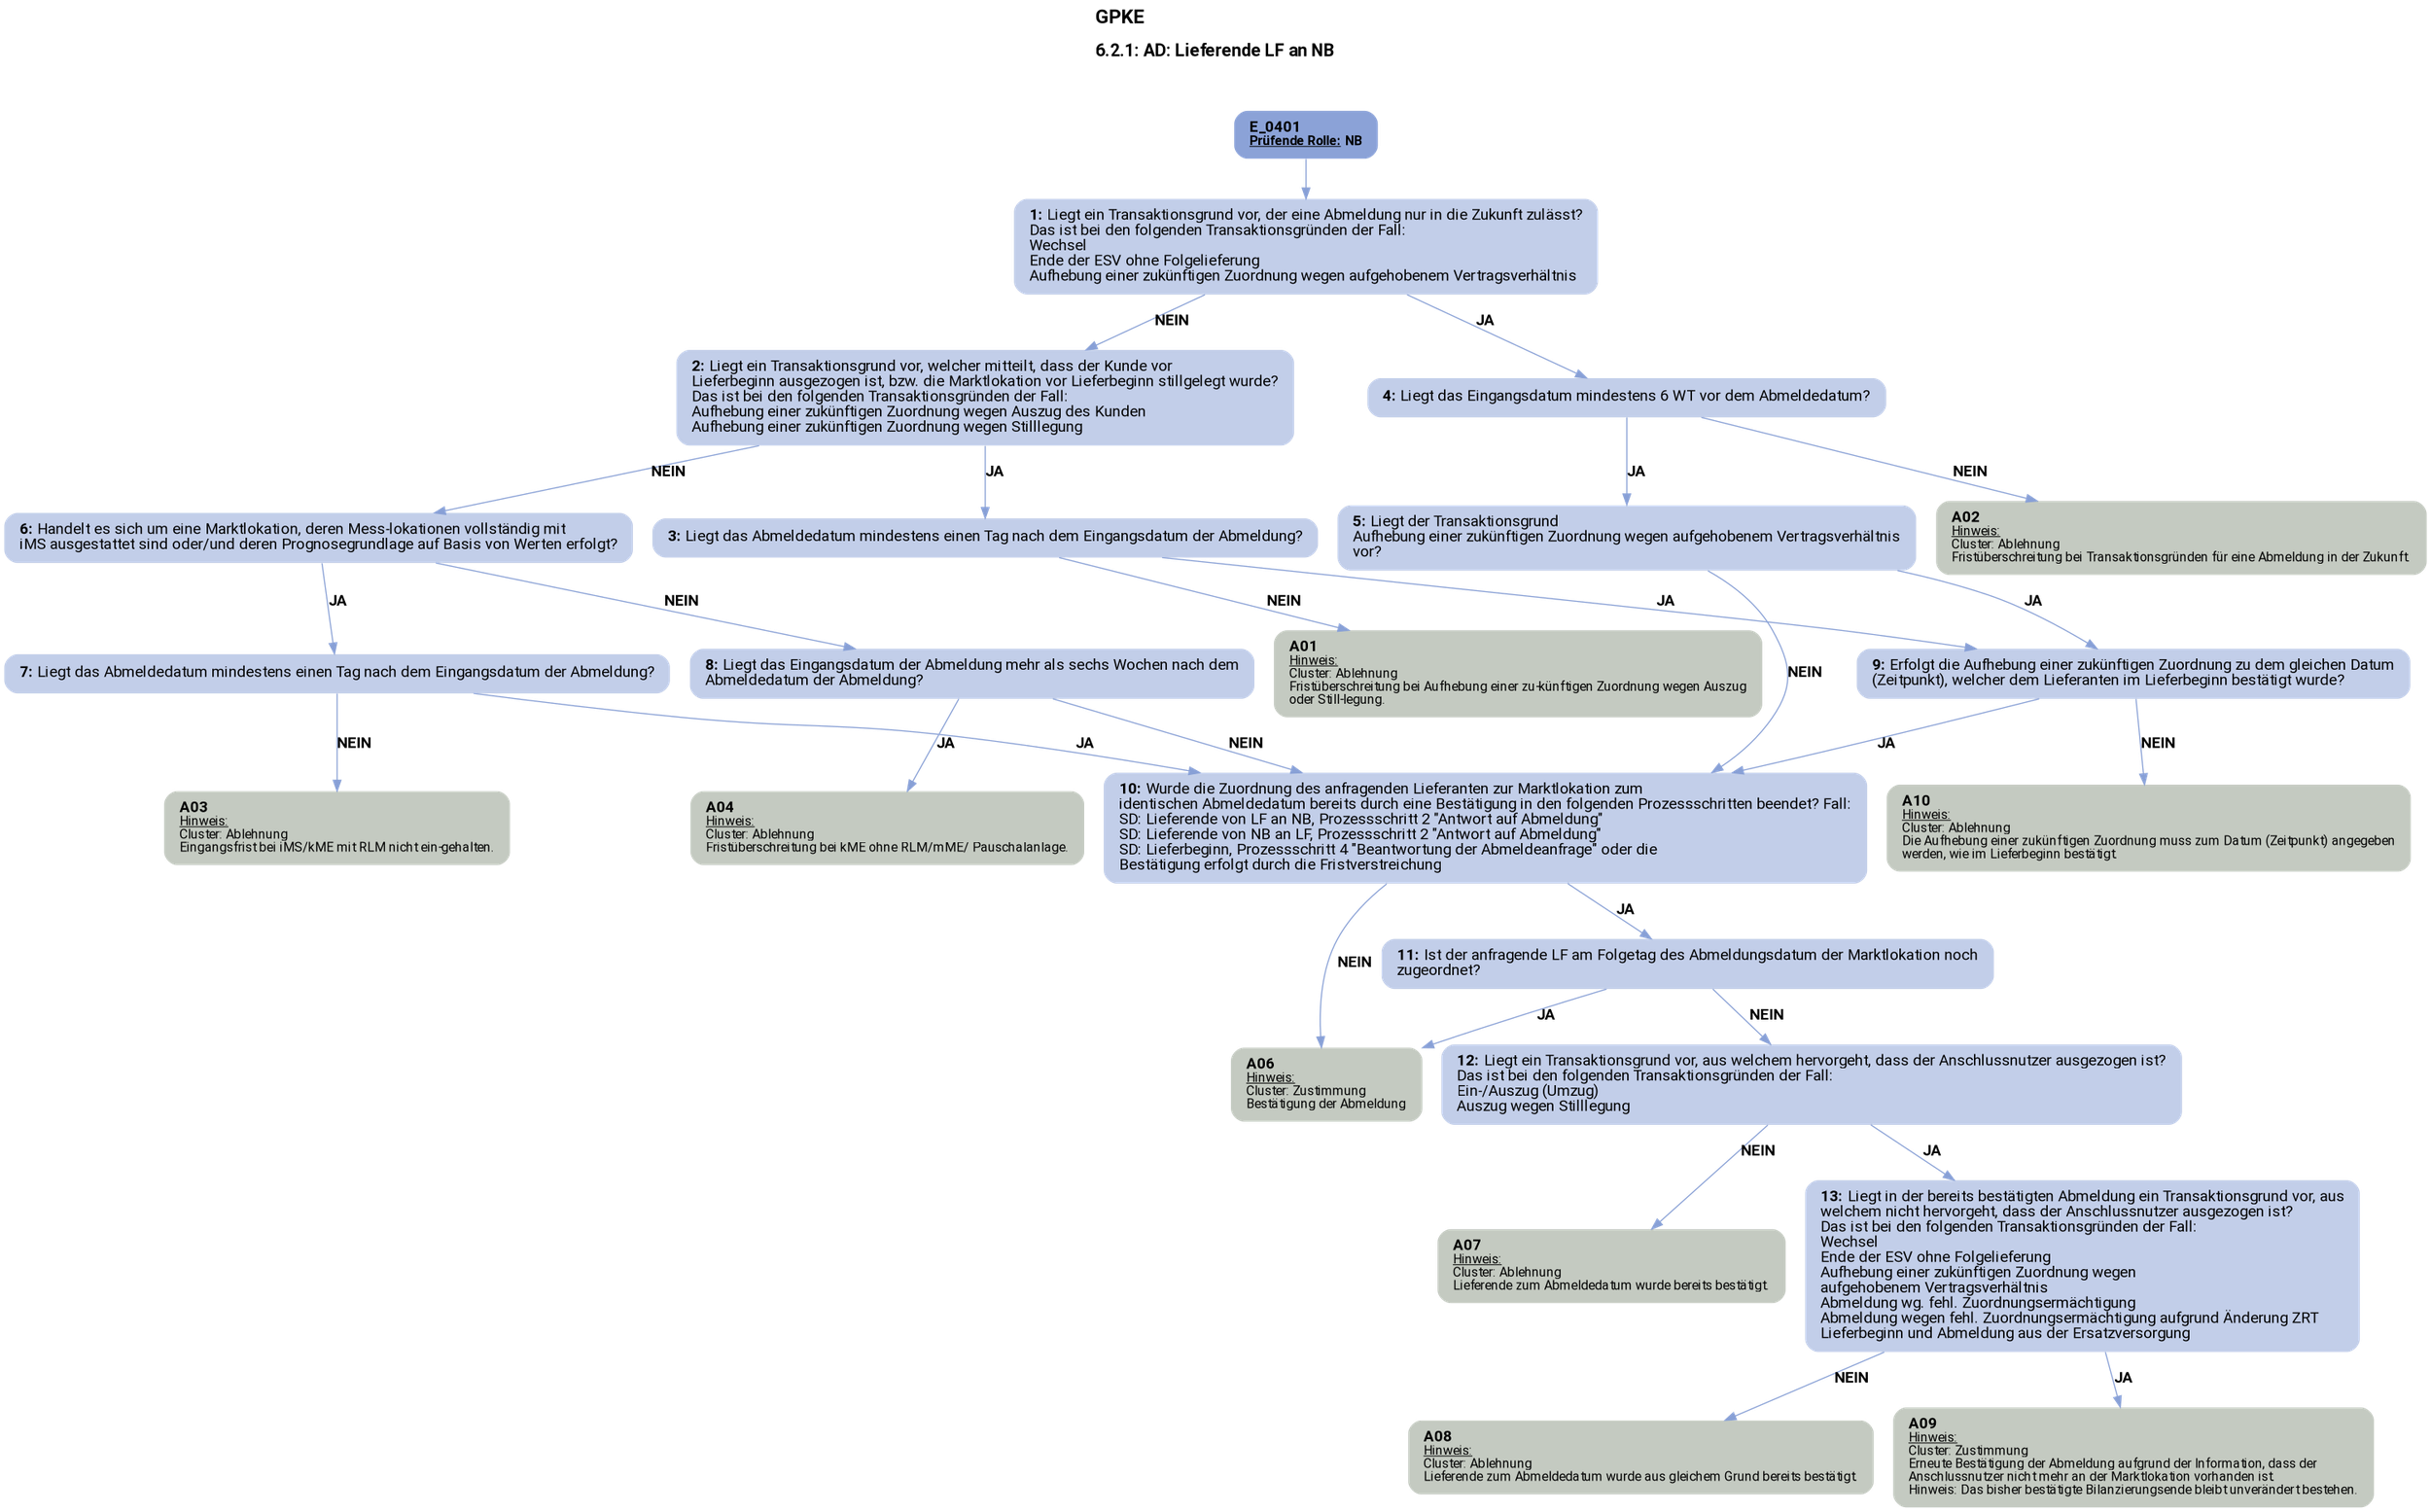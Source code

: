 digraph D {
    labelloc="t";
    label=<<B><FONT POINT-SIZE="18">GPKE</FONT></B><BR align="left"/><BR/><B><FONT POINT-SIZE="16">6.2.1: AD: Lieferende LF an NB</FONT></B><BR align="left"/><BR/><BR/><BR/>>;
    ratio="compress";
    concentrate=true;
    pack=true;
    rankdir=TB;
    packmode="array";
    size="20,20";
    "Start" [margin="0.2,0.12", shape=box, style="filled,rounded", penwidth=0.0, fillcolor="#8ba2d7", label=<<B>E_0401</B><BR align="left"/><FONT point-size="12"><B><U>Prüfende Rolle:</U> NB</B></FONT><BR align="center"/>>, fontname="Roboto, sans-serif"];
    "1" [margin="0.2,0.12", shape=box, style="filled,rounded", penwidth=0.0, fillcolor="#c2cee9", label=<<B>1: </B>Liegt ein Transaktionsgrund vor, der eine Abmeldung nur in die Zukunft zulässt?<BR align="left"/>Das ist bei den folgenden Transaktionsgründen der Fall:<BR align="left"/>Wechsel<BR align="left"/>Ende der ESV ohne Folgelieferung<BR align="left"/>Aufhebung einer zukünftigen Zuordnung wegen aufgehobenem Vertragsverhältnis<BR align="left"/>>, fontname="Roboto, sans-serif"];
    "2" [margin="0.2,0.12", shape=box, style="filled,rounded", penwidth=0.0, fillcolor="#c2cee9", label=<<B>2: </B>Liegt ein Transaktionsgrund vor, welcher mitteilt, dass der Kunde vor<BR align="left"/>Lieferbeginn ausgezogen ist, bzw. die Marktlokation vor Lieferbeginn stillgelegt wurde?<BR align="left"/>Das ist bei den folgenden Transaktionsgründen der Fall:<BR align="left"/>Aufhebung einer zukünftigen Zuordnung wegen Auszug des Kunden<BR align="left"/>Aufhebung einer zukünftigen Zuordnung wegen Stilllegung<BR align="left"/>>, fontname="Roboto, sans-serif"];
    "3" [margin="0.2,0.12", shape=box, style="filled,rounded", penwidth=0.0, fillcolor="#c2cee9", label=<<B>3: </B>Liegt das Abmeldedatum mindestens einen Tag nach dem Eingangsdatum der Abmeldung?<BR align="left"/>>, fontname="Roboto, sans-serif"];
    "A01" [margin="0.2,0.12", shape=box, style="filled,rounded", penwidth=0.0, fillcolor="#c4cac1", label=<<B>A01</B><BR align="left"/><FONT point-size="12"><U>Hinweis:</U><BR align="left"/>Cluster: Ablehnung<BR align="left"/>Fristüberschreitung bei Aufhebung einer zu-künftigen Zuordnung wegen Auszug<BR align="left"/>oder Still-legung.<BR align="left"/></FONT>>, fontname="Roboto, sans-serif"];
    "4" [margin="0.2,0.12", shape=box, style="filled,rounded", penwidth=0.0, fillcolor="#c2cee9", label=<<B>4: </B>Liegt das Eingangsdatum mindestens 6 WT vor dem Abmeldedatum?<BR align="left"/>>, fontname="Roboto, sans-serif"];
    "A02" [margin="0.2,0.12", shape=box, style="filled,rounded", penwidth=0.0, fillcolor="#c4cac1", label=<<B>A02</B><BR align="left"/><FONT point-size="12"><U>Hinweis:</U><BR align="left"/>Cluster: Ablehnung<BR align="left"/>Fristüberschreitung bei Transaktionsgründen für eine Abmeldung in der Zukunft.<BR align="left"/></FONT>>, fontname="Roboto, sans-serif"];
    "5" [margin="0.2,0.12", shape=box, style="filled,rounded", penwidth=0.0, fillcolor="#c2cee9", label=<<B>5: </B>Liegt der Transaktionsgrund<BR align="left"/>Aufhebung einer zukünftigen Zuordnung wegen aufgehobenem Vertragsverhältnis<BR align="left"/>vor?<BR align="left"/>>, fontname="Roboto, sans-serif"];
    "6" [margin="0.2,0.12", shape=box, style="filled,rounded", penwidth=0.0, fillcolor="#c2cee9", label=<<B>6: </B>Handelt es sich um eine Marktlokation, deren Mess-lokationen vollständig mit<BR align="left"/>iMS ausgestattet sind oder/und deren Prognosegrundlage auf Basis von Werten erfolgt?<BR align="left"/>>, fontname="Roboto, sans-serif"];
    "7" [margin="0.2,0.12", shape=box, style="filled,rounded", penwidth=0.0, fillcolor="#c2cee9", label=<<B>7: </B>Liegt das Abmeldedatum mindestens einen Tag nach dem Eingangsdatum der Abmeldung?<BR align="left"/>>, fontname="Roboto, sans-serif"];
    "A03" [margin="0.2,0.12", shape=box, style="filled,rounded", penwidth=0.0, fillcolor="#c4cac1", label=<<B>A03</B><BR align="left"/><FONT point-size="12"><U>Hinweis:</U><BR align="left"/>Cluster: Ablehnung<BR align="left"/>Eingangsfrist bei iMS/kME mit RLM nicht ein-gehalten.<BR align="left"/></FONT>>, fontname="Roboto, sans-serif"];
    "8" [margin="0.2,0.12", shape=box, style="filled,rounded", penwidth=0.0, fillcolor="#c2cee9", label=<<B>8: </B>Liegt das Eingangsdatum der Abmeldung mehr als sechs Wochen nach dem<BR align="left"/>Abmeldedatum der Abmeldung?<BR align="left"/>>, fontname="Roboto, sans-serif"];
    "A04" [margin="0.2,0.12", shape=box, style="filled,rounded", penwidth=0.0, fillcolor="#c4cac1", label=<<B>A04</B><BR align="left"/><FONT point-size="12"><U>Hinweis:</U><BR align="left"/>Cluster: Ablehnung<BR align="left"/>Fristüberschreitung bei kME ohne RLM/mME/ Pauschalanlage.<BR align="left"/></FONT>>, fontname="Roboto, sans-serif"];
    "9" [margin="0.2,0.12", shape=box, style="filled,rounded", penwidth=0.0, fillcolor="#c2cee9", label=<<B>9: </B>Erfolgt die Aufhebung einer zukünftigen Zuordnung zu dem gleichen Datum<BR align="left"/>(Zeitpunkt), welcher dem Lieferanten im Lieferbeginn bestätigt wurde?<BR align="left"/>>, fontname="Roboto, sans-serif"];
    "A10" [margin="0.2,0.12", shape=box, style="filled,rounded", penwidth=0.0, fillcolor="#c4cac1", label=<<B>A10</B><BR align="left"/><FONT point-size="12"><U>Hinweis:</U><BR align="left"/>Cluster: Ablehnung<BR align="left"/>Die Aufhebung einer zukünftigen Zuordnung muss zum Datum (Zeitpunkt) angegeben<BR align="left"/>werden, wie im Lieferbeginn bestätigt.<BR align="left"/></FONT>>, fontname="Roboto, sans-serif"];
    "10" [margin="0.2,0.12", shape=box, style="filled,rounded", penwidth=0.0, fillcolor="#c2cee9", label=<<B>10: </B>Wurde die Zuordnung des anfragenden Lieferanten zur Marktlokation zum<BR align="left"/>identischen Abmeldedatum bereits durch eine Bestätigung in den folgenden Prozessschritten beendet? Fall:<BR align="left"/>SD: Lieferende von LF an NB, Prozessschritt 2 "Antwort auf Abmeldung"<BR align="left"/>SD: Lieferende von NB an LF, Prozessschritt 2 "Antwort auf Abmeldung"<BR align="left"/>SD: Lieferbeginn, Prozessschritt 4 "Beantwortung der Abmeldeanfrage" oder die<BR align="left"/>Bestätigung erfolgt durch die Fristverstreichung<BR align="left"/>>, fontname="Roboto, sans-serif"];
    "A06" [margin="0.2,0.12", shape=box, style="filled,rounded", penwidth=0.0, fillcolor="#c4cac1", label=<<B>A06</B><BR align="left"/><FONT point-size="12"><U>Hinweis:</U><BR align="left"/>Cluster: Zustimmung<BR align="left"/>Bestätigung der Abmeldung<BR align="left"/></FONT>>, fontname="Roboto, sans-serif"];
    "11" [margin="0.2,0.12", shape=box, style="filled,rounded", penwidth=0.0, fillcolor="#c2cee9", label=<<B>11: </B>Ist der anfragende LF am Folgetag des Abmeldungsdatum der Marktlokation noch<BR align="left"/>zugeordnet?<BR align="left"/>>, fontname="Roboto, sans-serif"];
    "12" [margin="0.2,0.12", shape=box, style="filled,rounded", penwidth=0.0, fillcolor="#c2cee9", label=<<B>12: </B>Liegt ein Transaktionsgrund vor, aus welchem hervorgeht, dass der Anschlussnutzer ausgezogen ist?<BR align="left"/>Das ist bei den folgenden Transaktionsgründen der Fall:<BR align="left"/>Ein-/Auszug (Umzug)<BR align="left"/>Auszug wegen Stilllegung<BR align="left"/>>, fontname="Roboto, sans-serif"];
    "A07" [margin="0.2,0.12", shape=box, style="filled,rounded", penwidth=0.0, fillcolor="#c4cac1", label=<<B>A07</B><BR align="left"/><FONT point-size="12"><U>Hinweis:</U><BR align="left"/>Cluster: Ablehnung <BR align="left"/>Lieferende zum Abmeldedatum wurde bereits bestätigt.<BR align="left"/></FONT>>, fontname="Roboto, sans-serif"];
    "13" [margin="0.2,0.12", shape=box, style="filled,rounded", penwidth=0.0, fillcolor="#c2cee9", label=<<B>13: </B>Liegt in der bereits bestätigten Abmeldung ein Transaktionsgrund vor, aus<BR align="left"/>welchem nicht hervorgeht, dass der Anschlussnutzer ausgezogen ist?<BR align="left"/>Das ist bei den folgenden Transaktionsgründen der Fall:<BR align="left"/>Wechsel<BR align="left"/>Ende der ESV ohne Folgelieferung<BR align="left"/>Aufhebung einer zukünftigen Zuordnung wegen<BR align="left"/>aufgehobenem Vertragsverhältnis<BR align="left"/>Abmeldung wg. fehl. Zuordnungsermächtigung<BR align="left"/>Abmeldung wegen fehl. Zuordnungsermächtigung aufgrund Änderung ZRT<BR align="left"/>Lieferbeginn und Abmeldung aus der Ersatzversorgung<BR align="left"/>>, fontname="Roboto, sans-serif"];
    "A08" [margin="0.2,0.12", shape=box, style="filled,rounded", penwidth=0.0, fillcolor="#c4cac1", label=<<B>A08</B><BR align="left"/><FONT point-size="12"><U>Hinweis:</U><BR align="left"/>Cluster: Ablehnung<BR align="left"/>Lieferende zum Abmeldedatum wurde aus gleichem Grund bereits bestätigt.<BR align="left"/></FONT>>, fontname="Roboto, sans-serif"];
    "A09" [margin="0.2,0.12", shape=box, style="filled,rounded", penwidth=0.0, fillcolor="#c4cac1", label=<<B>A09</B><BR align="left"/><FONT point-size="12"><U>Hinweis:</U><BR align="left"/>Cluster: Zustimmung<BR align="left"/>Erneute Bestätigung der Abmeldung aufgrund der Information, dass der<BR align="left"/>Anschlussnutzer nicht mehr an der Marktlokation vorhanden ist.<BR align="left"/>Hinweis: Das bisher bestätigte Bilanzierungsende bleibt unverändert bestehen.<BR align="left"/></FONT>>, fontname="Roboto, sans-serif"];

    "Start" -> "1" [color="#88a0d6"];
    "1" -> "4" [label=<<B>JA</B>>, color="#88a0d6", fontname="Roboto, sans-serif"];
    "1" -> "2" [label=<<B>NEIN</B>>, color="#88a0d6", fontname="Roboto, sans-serif"];
    "2" -> "3" [label=<<B>JA</B>>, color="#88a0d6", fontname="Roboto, sans-serif"];
    "2" -> "6" [label=<<B>NEIN</B>>, color="#88a0d6", fontname="Roboto, sans-serif"];
    "3" -> "A01" [label=<<B>NEIN</B>>, color="#88a0d6", fontname="Roboto, sans-serif"];
    "3" -> "9" [label=<<B>JA</B>>, color="#88a0d6", fontname="Roboto, sans-serif"];
    "4" -> "A02" [label=<<B>NEIN</B>>, color="#88a0d6", fontname="Roboto, sans-serif"];
    "4" -> "5" [label=<<B>JA</B>>, color="#88a0d6", fontname="Roboto, sans-serif"];
    "5" -> "9" [label=<<B>JA</B>>, color="#88a0d6", fontname="Roboto, sans-serif"];
    "5" -> "10" [label=<<B>NEIN</B>>, color="#88a0d6", fontname="Roboto, sans-serif"];
    "6" -> "7" [label=<<B>JA</B>>, color="#88a0d6", fontname="Roboto, sans-serif"];
    "6" -> "8" [label=<<B>NEIN</B>>, color="#88a0d6", fontname="Roboto, sans-serif"];
    "7" -> "A03" [label=<<B>NEIN</B>>, color="#88a0d6", fontname="Roboto, sans-serif"];
    "7" -> "10" [label=<<B>JA</B>>, color="#88a0d6", fontname="Roboto, sans-serif"];
    "8" -> "A04" [label=<<B>JA</B>>, color="#88a0d6", fontname="Roboto, sans-serif"];
    "8" -> "10" [label=<<B>NEIN</B>>, color="#88a0d6", fontname="Roboto, sans-serif"];
    "9" -> "A10" [label=<<B>NEIN</B>>, color="#88a0d6", fontname="Roboto, sans-serif"];
    "9" -> "10" [label=<<B>JA</B>>, color="#88a0d6", fontname="Roboto, sans-serif"];
    "10" -> "11" [label=<<B>JA</B>>, color="#88a0d6", fontname="Roboto, sans-serif"];
    "10" -> "A06" [label=<<B>NEIN</B>>, color="#88a0d6", fontname="Roboto, sans-serif"];
    "11" -> "12" [label=<<B>NEIN</B>>, color="#88a0d6", fontname="Roboto, sans-serif"];
    "11" -> "A06" [label=<<B>JA</B>>, color="#88a0d6", fontname="Roboto, sans-serif"];
    "12" -> "A07" [label=<<B>NEIN</B>>, color="#88a0d6", fontname="Roboto, sans-serif"];
    "12" -> "13" [label=<<B>JA</B>>, color="#88a0d6", fontname="Roboto, sans-serif"];
    "13" -> "A08" [label=<<B>NEIN</B>>, color="#88a0d6", fontname="Roboto, sans-serif"];
    "13" -> "A09" [label=<<B>JA</B>>, color="#88a0d6", fontname="Roboto, sans-serif"];

    bgcolor="transparent";
fontname="Roboto, sans-serif";
}